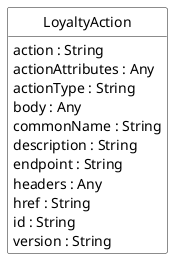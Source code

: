 @startuml
hide circle
hide methods
hide stereotype
show <<Enumeration>> stereotype
skinparam class {
   BackgroundColor<<Enumeration>> #E6F5F7
   BackgroundColor<<Ref>> #FFFFE0
   BackgroundColor<<Pivot>> #FFFFFFF
   BackgroundColor<<SimpleType>> #E2F0DA
   BackgroundColor #FCF2E3
}

class LoyaltyAction <<Pivot>> {
    action : String
    actionAttributes : Any
    actionType : String
    body : Any
    commonName : String
    description : String
    endpoint : String
    headers : Any
    href : String
    id : String
    version : String
}


@enduml